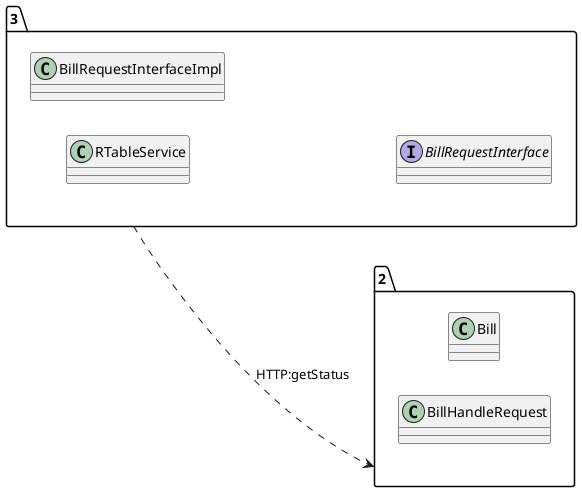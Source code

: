@startuml 
allow_mixing
left to right direction
package "3"{
class RTableService
class BillRequestInterfaceImpl
interface BillRequestInterface

}
package "2"{
class Bill
class BillHandleRequest

}
"3" ..> "2":HTTP:getStatus
@enduml